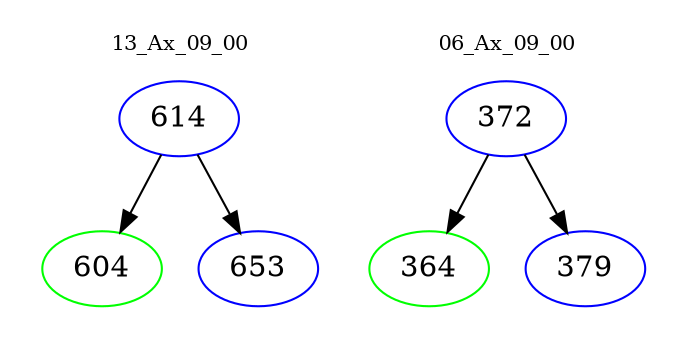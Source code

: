 digraph{
subgraph cluster_0 {
color = white
label = "13_Ax_09_00";
fontsize=10;
T0_614 [label="614", color="blue"]
T0_614 -> T0_604 [color="black"]
T0_604 [label="604", color="green"]
T0_614 -> T0_653 [color="black"]
T0_653 [label="653", color="blue"]
}
subgraph cluster_1 {
color = white
label = "06_Ax_09_00";
fontsize=10;
T1_372 [label="372", color="blue"]
T1_372 -> T1_364 [color="black"]
T1_364 [label="364", color="green"]
T1_372 -> T1_379 [color="black"]
T1_379 [label="379", color="blue"]
}
}
